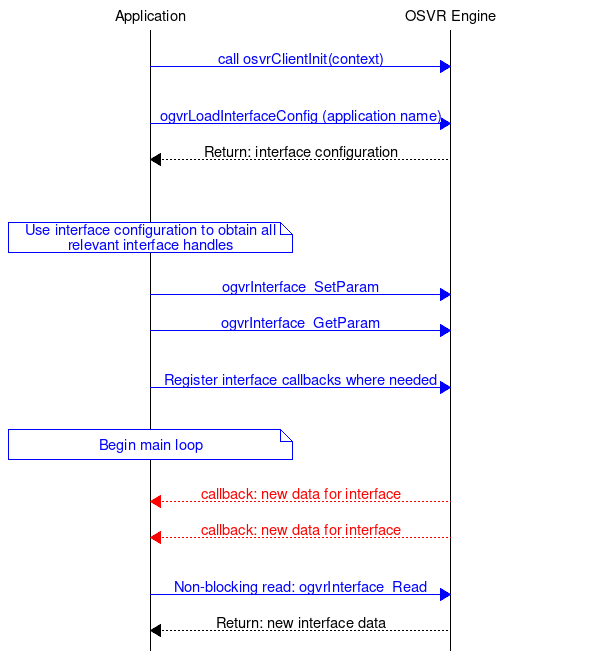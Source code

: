 msc
{
    hscale=auto;
    a[label="Application", arclinecolor="blue", arctextcolour="blue"], e[label="OSVR Engine"];
    |||;
    a => e [label="call osvrClientInit(context)"];
    |||;

    a => e [label="ogvrLoadInterfaceConfig (application name)"];
    a << e [label="Return: interface configuration"];
    |||;
    |||;
    a note a [label="Use interface configuration to obtain all relevant interface handles"];
    |||;
    a => e [label="ogvrInterface_SetParam"];
    a => e [label="ogvrInterface_GetParam"];
    |||;
    a => e [label="Register interface callbacks where needed"];
    |||;
    a note a [label="Begin main loop"];
    |||;
    a << e [label="callback: new data for interface", linecolor="red", textcolor="red"];
    a << e [label="callback: new data for interface", linecolor="red", textcolor="red"];
    |||;
    a => e [label="Non-blocking read: ogvrInterface_Read"];
    a << e [label="Return: new interface data"];


}
